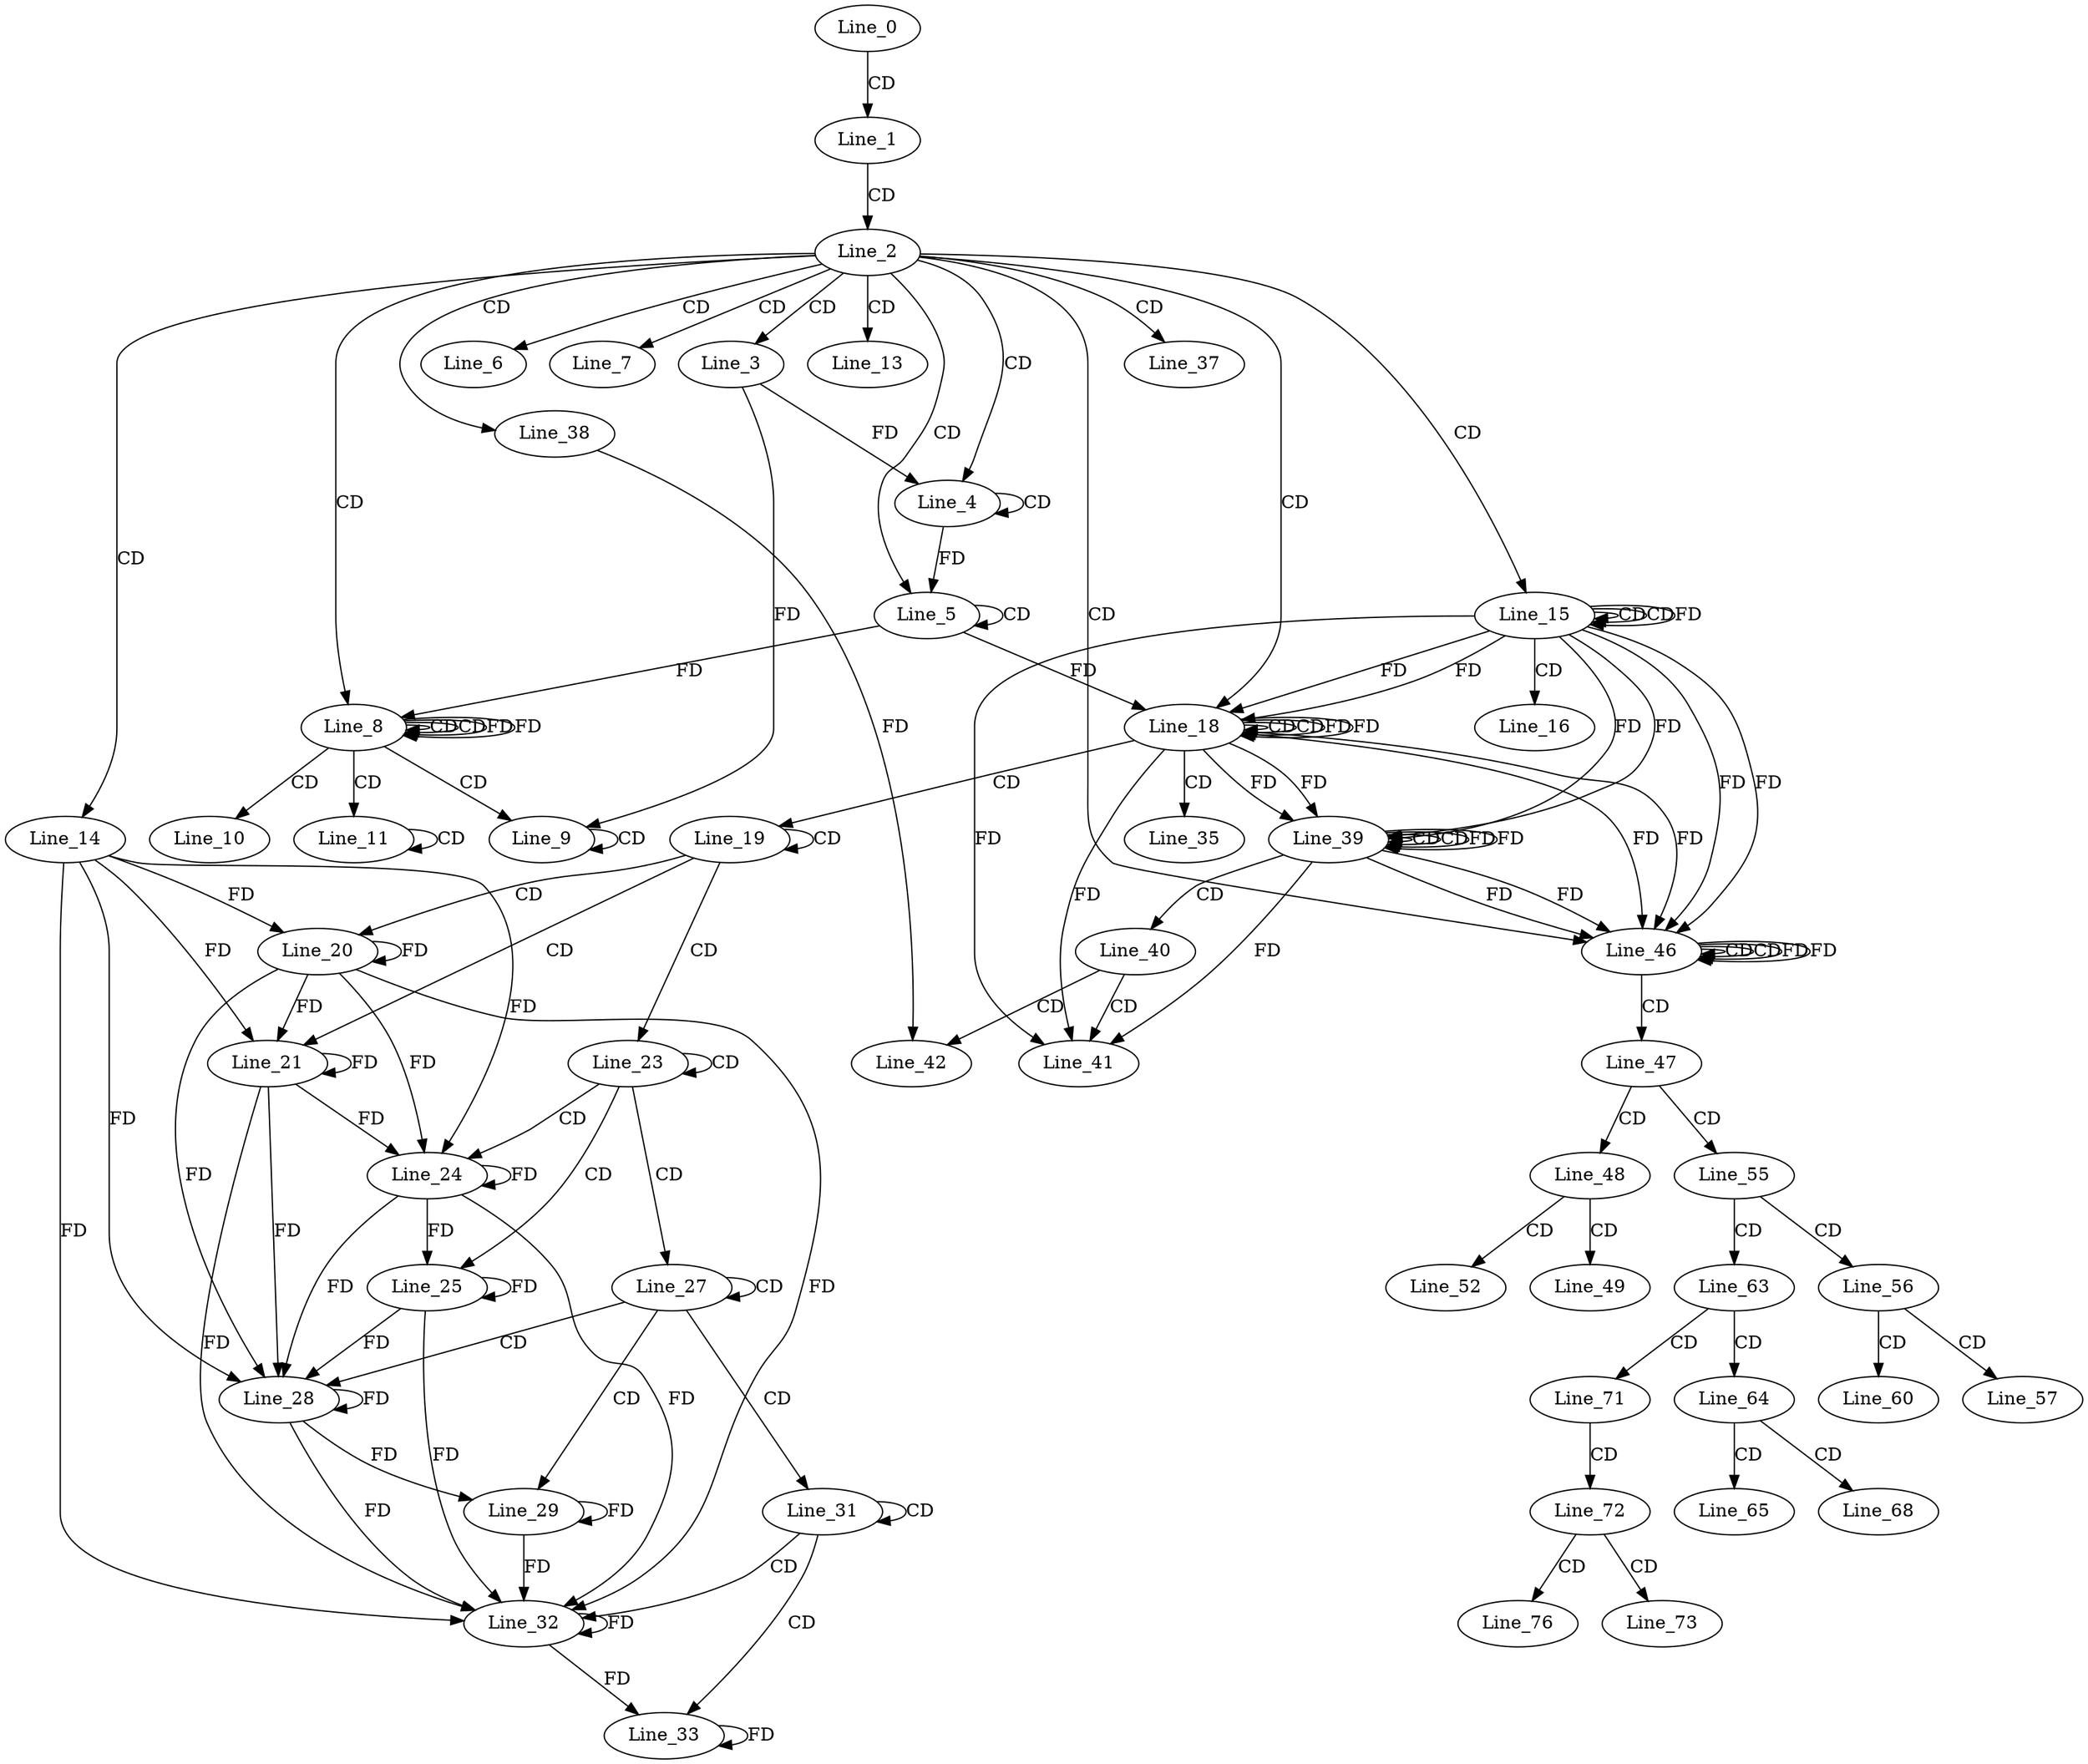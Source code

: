 digraph G {
  Line_0;
  Line_1;
  Line_2;
  Line_3;
  Line_4;
  Line_4;
  Line_5;
  Line_5;
  Line_6;
  Line_7;
  Line_8;
  Line_8;
  Line_8;
  Line_9;
  Line_9;
  Line_9;
  Line_10;
  Line_11;
  Line_11;
  Line_13;
  Line_14;
  Line_15;
  Line_15;
  Line_15;
  Line_16;
  Line_18;
  Line_18;
  Line_18;
  Line_19;
  Line_19;
  Line_20;
  Line_20;
  Line_21;
  Line_23;
  Line_23;
  Line_24;
  Line_25;
  Line_27;
  Line_27;
  Line_28;
  Line_29;
  Line_31;
  Line_31;
  Line_32;
  Line_33;
  Line_35;
  Line_37;
  Line_38;
  Line_39;
  Line_39;
  Line_39;
  Line_40;
  Line_41;
  Line_42;
  Line_46;
  Line_46;
  Line_46;
  Line_47;
  Line_48;
  Line_49;
  Line_52;
  Line_55;
  Line_56;
  Line_57;
  Line_60;
  Line_63;
  Line_64;
  Line_65;
  Line_68;
  Line_71;
  Line_72;
  Line_73;
  Line_76;
  Line_0 -> Line_1 [ label="CD" ];
  Line_1 -> Line_2 [ label="CD" ];
  Line_2 -> Line_3 [ label="CD" ];
  Line_2 -> Line_4 [ label="CD" ];
  Line_4 -> Line_4 [ label="CD" ];
  Line_3 -> Line_4 [ label="FD" ];
  Line_2 -> Line_5 [ label="CD" ];
  Line_5 -> Line_5 [ label="CD" ];
  Line_4 -> Line_5 [ label="FD" ];
  Line_2 -> Line_6 [ label="CD" ];
  Line_2 -> Line_7 [ label="CD" ];
  Line_2 -> Line_8 [ label="CD" ];
  Line_8 -> Line_8 [ label="CD" ];
  Line_5 -> Line_8 [ label="FD" ];
  Line_8 -> Line_8 [ label="CD" ];
  Line_8 -> Line_8 [ label="FD" ];
  Line_8 -> Line_9 [ label="CD" ];
  Line_9 -> Line_9 [ label="CD" ];
  Line_3 -> Line_9 [ label="FD" ];
  Line_8 -> Line_10 [ label="CD" ];
  Line_8 -> Line_11 [ label="CD" ];
  Line_11 -> Line_11 [ label="CD" ];
  Line_2 -> Line_13 [ label="CD" ];
  Line_2 -> Line_14 [ label="CD" ];
  Line_2 -> Line_15 [ label="CD" ];
  Line_15 -> Line_15 [ label="CD" ];
  Line_15 -> Line_15 [ label="CD" ];
  Line_15 -> Line_15 [ label="FD" ];
  Line_15 -> Line_16 [ label="CD" ];
  Line_2 -> Line_18 [ label="CD" ];
  Line_18 -> Line_18 [ label="CD" ];
  Line_15 -> Line_18 [ label="FD" ];
  Line_5 -> Line_18 [ label="FD" ];
  Line_18 -> Line_18 [ label="CD" ];
  Line_18 -> Line_18 [ label="FD" ];
  Line_15 -> Line_18 [ label="FD" ];
  Line_18 -> Line_19 [ label="CD" ];
  Line_19 -> Line_19 [ label="CD" ];
  Line_19 -> Line_20 [ label="CD" ];
  Line_20 -> Line_20 [ label="FD" ];
  Line_14 -> Line_20 [ label="FD" ];
  Line_19 -> Line_21 [ label="CD" ];
  Line_20 -> Line_21 [ label="FD" ];
  Line_21 -> Line_21 [ label="FD" ];
  Line_14 -> Line_21 [ label="FD" ];
  Line_19 -> Line_23 [ label="CD" ];
  Line_23 -> Line_23 [ label="CD" ];
  Line_23 -> Line_24 [ label="CD" ];
  Line_20 -> Line_24 [ label="FD" ];
  Line_21 -> Line_24 [ label="FD" ];
  Line_24 -> Line_24 [ label="FD" ];
  Line_14 -> Line_24 [ label="FD" ];
  Line_23 -> Line_25 [ label="CD" ];
  Line_24 -> Line_25 [ label="FD" ];
  Line_25 -> Line_25 [ label="FD" ];
  Line_23 -> Line_27 [ label="CD" ];
  Line_27 -> Line_27 [ label="CD" ];
  Line_27 -> Line_28 [ label="CD" ];
  Line_20 -> Line_28 [ label="FD" ];
  Line_21 -> Line_28 [ label="FD" ];
  Line_24 -> Line_28 [ label="FD" ];
  Line_25 -> Line_28 [ label="FD" ];
  Line_28 -> Line_28 [ label="FD" ];
  Line_14 -> Line_28 [ label="FD" ];
  Line_27 -> Line_29 [ label="CD" ];
  Line_28 -> Line_29 [ label="FD" ];
  Line_29 -> Line_29 [ label="FD" ];
  Line_27 -> Line_31 [ label="CD" ];
  Line_31 -> Line_31 [ label="CD" ];
  Line_31 -> Line_32 [ label="CD" ];
  Line_20 -> Line_32 [ label="FD" ];
  Line_21 -> Line_32 [ label="FD" ];
  Line_24 -> Line_32 [ label="FD" ];
  Line_25 -> Line_32 [ label="FD" ];
  Line_28 -> Line_32 [ label="FD" ];
  Line_29 -> Line_32 [ label="FD" ];
  Line_32 -> Line_32 [ label="FD" ];
  Line_14 -> Line_32 [ label="FD" ];
  Line_31 -> Line_33 [ label="CD" ];
  Line_32 -> Line_33 [ label="FD" ];
  Line_33 -> Line_33 [ label="FD" ];
  Line_18 -> Line_35 [ label="CD" ];
  Line_2 -> Line_37 [ label="CD" ];
  Line_2 -> Line_38 [ label="CD" ];
  Line_39 -> Line_39 [ label="CD" ];
  Line_18 -> Line_39 [ label="FD" ];
  Line_15 -> Line_39 [ label="FD" ];
  Line_39 -> Line_39 [ label="CD" ];
  Line_39 -> Line_39 [ label="FD" ];
  Line_18 -> Line_39 [ label="FD" ];
  Line_15 -> Line_39 [ label="FD" ];
  Line_39 -> Line_40 [ label="CD" ];
  Line_40 -> Line_41 [ label="CD" ];
  Line_39 -> Line_41 [ label="FD" ];
  Line_18 -> Line_41 [ label="FD" ];
  Line_15 -> Line_41 [ label="FD" ];
  Line_40 -> Line_42 [ label="CD" ];
  Line_38 -> Line_42 [ label="FD" ];
  Line_2 -> Line_46 [ label="CD" ];
  Line_46 -> Line_46 [ label="CD" ];
  Line_39 -> Line_46 [ label="FD" ];
  Line_18 -> Line_46 [ label="FD" ];
  Line_15 -> Line_46 [ label="FD" ];
  Line_46 -> Line_46 [ label="CD" ];
  Line_46 -> Line_46 [ label="FD" ];
  Line_39 -> Line_46 [ label="FD" ];
  Line_18 -> Line_46 [ label="FD" ];
  Line_15 -> Line_46 [ label="FD" ];
  Line_46 -> Line_47 [ label="CD" ];
  Line_47 -> Line_48 [ label="CD" ];
  Line_48 -> Line_49 [ label="CD" ];
  Line_48 -> Line_52 [ label="CD" ];
  Line_47 -> Line_55 [ label="CD" ];
  Line_55 -> Line_56 [ label="CD" ];
  Line_56 -> Line_57 [ label="CD" ];
  Line_56 -> Line_60 [ label="CD" ];
  Line_55 -> Line_63 [ label="CD" ];
  Line_63 -> Line_64 [ label="CD" ];
  Line_64 -> Line_65 [ label="CD" ];
  Line_64 -> Line_68 [ label="CD" ];
  Line_63 -> Line_71 [ label="CD" ];
  Line_71 -> Line_72 [ label="CD" ];
  Line_72 -> Line_73 [ label="CD" ];
  Line_72 -> Line_76 [ label="CD" ];
  Line_8 -> Line_8 [ label="FD" ];
  Line_18 -> Line_18 [ label="FD" ];
  Line_39 -> Line_39 [ label="FD" ];
  Line_46 -> Line_46 [ label="FD" ];
}
